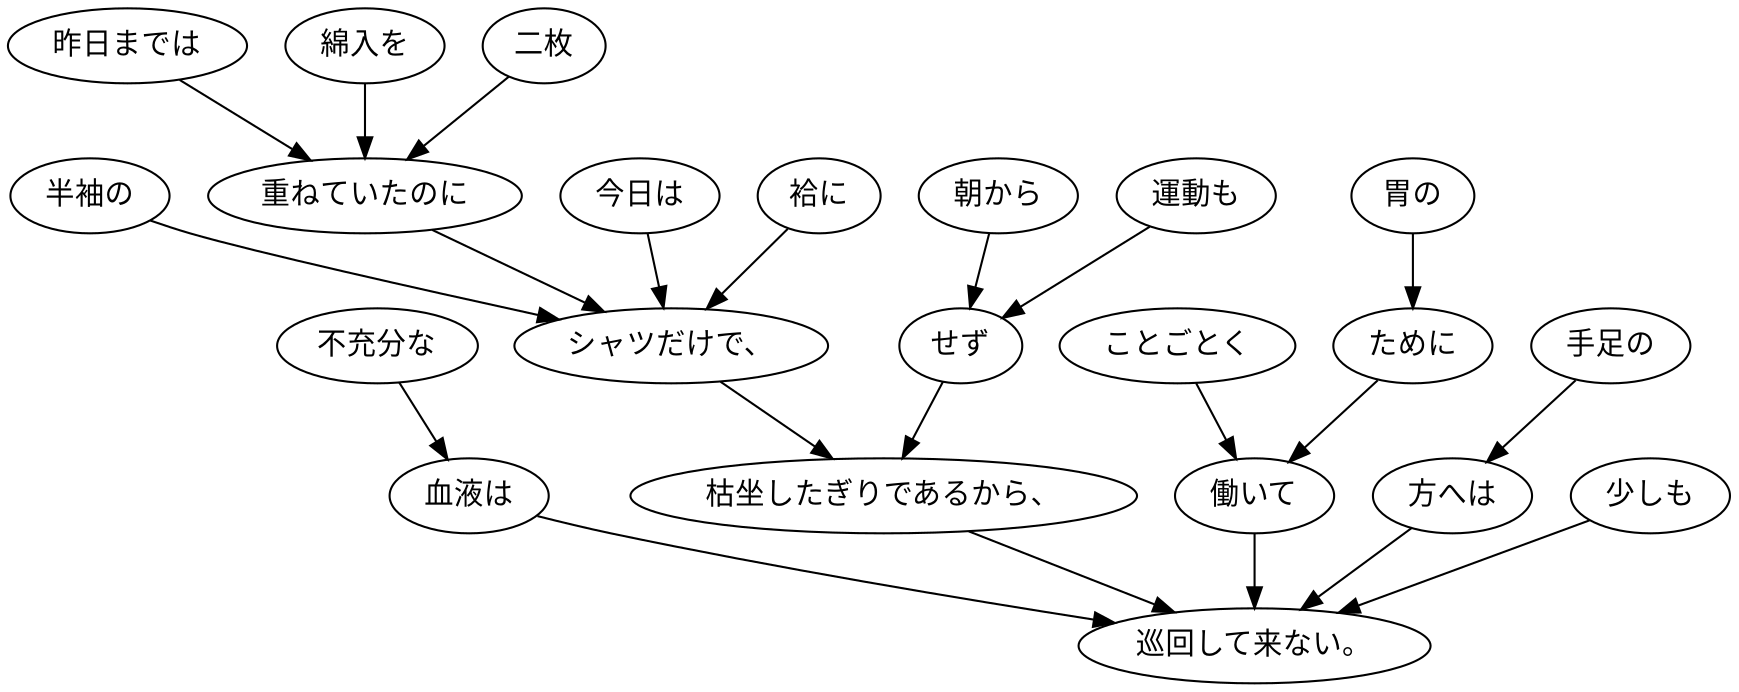 digraph graph3093 {
	node0 [label="昨日までは"];
	node1 [label="綿入を"];
	node2 [label="二枚"];
	node3 [label="重ねていたのに"];
	node4 [label="今日は"];
	node5 [label="袷に"];
	node6 [label="半袖の"];
	node7 [label="シャツだけで、"];
	node8 [label="朝から"];
	node9 [label="運動も"];
	node10 [label="せず"];
	node11 [label="枯坐したぎりであるから、"];
	node12 [label="不充分な"];
	node13 [label="血液は"];
	node14 [label="ことごとく"];
	node15 [label="胃の"];
	node16 [label="ために"];
	node17 [label="働いて"];
	node18 [label="手足の"];
	node19 [label="方へは"];
	node20 [label="少しも"];
	node21 [label="巡回して来ない。"];
	node0 -> node3;
	node1 -> node3;
	node2 -> node3;
	node3 -> node7;
	node4 -> node7;
	node5 -> node7;
	node6 -> node7;
	node7 -> node11;
	node8 -> node10;
	node9 -> node10;
	node10 -> node11;
	node11 -> node21;
	node12 -> node13;
	node13 -> node21;
	node14 -> node17;
	node15 -> node16;
	node16 -> node17;
	node17 -> node21;
	node18 -> node19;
	node19 -> node21;
	node20 -> node21;
}
